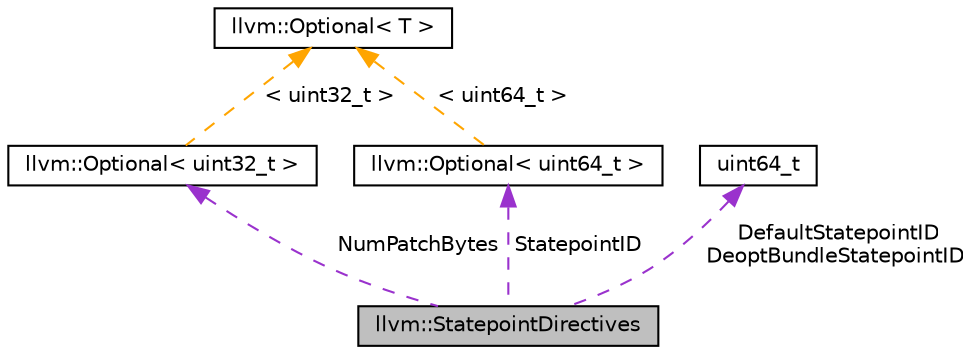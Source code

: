 digraph "llvm::StatepointDirectives"
{
 // LATEX_PDF_SIZE
  bgcolor="transparent";
  edge [fontname="Helvetica",fontsize="10",labelfontname="Helvetica",labelfontsize="10"];
  node [fontname="Helvetica",fontsize="10",shape="box"];
  Node1 [label="llvm::StatepointDirectives",height=0.2,width=0.4,color="black", fillcolor="grey75", style="filled", fontcolor="black",tooltip="Call sites that get wrapped by a gc.statepoint (currently only in RewriteStatepointsForGC and potenti..."];
  Node2 -> Node1 [dir="back",color="darkorchid3",fontsize="10",style="dashed",label=" NumPatchBytes" ,fontname="Helvetica"];
  Node2 [label="llvm::Optional\< uint32_t \>",height=0.2,width=0.4,color="black",URL="$classllvm_1_1Optional.html",tooltip=" "];
  Node3 -> Node2 [dir="back",color="orange",fontsize="10",style="dashed",label=" \< uint32_t \>" ,fontname="Helvetica"];
  Node3 [label="llvm::Optional\< T \>",height=0.2,width=0.4,color="black",URL="$classllvm_1_1Optional.html",tooltip=" "];
  Node4 -> Node1 [dir="back",color="darkorchid3",fontsize="10",style="dashed",label=" StatepointID" ,fontname="Helvetica"];
  Node4 [label="llvm::Optional\< uint64_t \>",height=0.2,width=0.4,color="black",URL="$classllvm_1_1Optional.html",tooltip=" "];
  Node3 -> Node4 [dir="back",color="orange",fontsize="10",style="dashed",label=" \< uint64_t \>" ,fontname="Helvetica"];
  Node5 -> Node1 [dir="back",color="darkorchid3",fontsize="10",style="dashed",label=" DefaultStatepointID\nDeoptBundleStatepointID" ,fontname="Helvetica"];
  Node5 [label="uint64_t",height=0.2,width=0.4,color="black",tooltip=" "];
}
